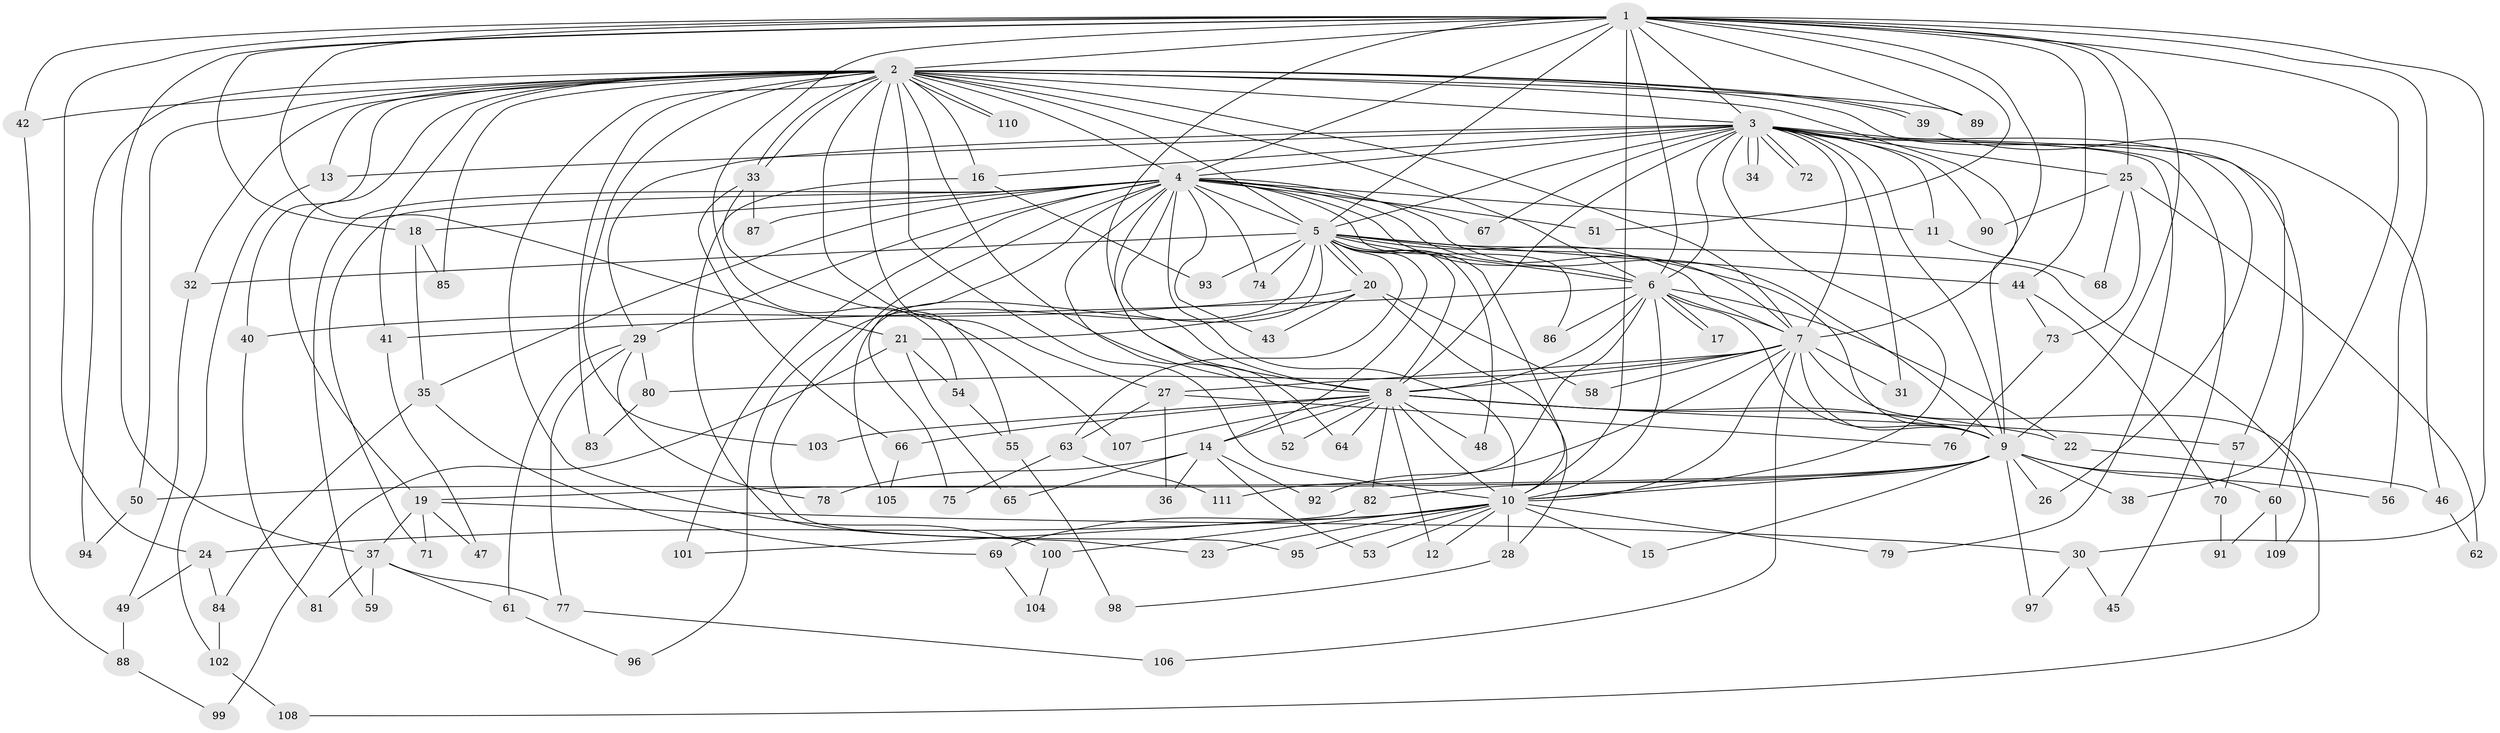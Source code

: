 // Generated by graph-tools (version 1.1) at 2025/49/03/09/25 03:49:45]
// undirected, 111 vertices, 247 edges
graph export_dot {
graph [start="1"]
  node [color=gray90,style=filled];
  1;
  2;
  3;
  4;
  5;
  6;
  7;
  8;
  9;
  10;
  11;
  12;
  13;
  14;
  15;
  16;
  17;
  18;
  19;
  20;
  21;
  22;
  23;
  24;
  25;
  26;
  27;
  28;
  29;
  30;
  31;
  32;
  33;
  34;
  35;
  36;
  37;
  38;
  39;
  40;
  41;
  42;
  43;
  44;
  45;
  46;
  47;
  48;
  49;
  50;
  51;
  52;
  53;
  54;
  55;
  56;
  57;
  58;
  59;
  60;
  61;
  62;
  63;
  64;
  65;
  66;
  67;
  68;
  69;
  70;
  71;
  72;
  73;
  74;
  75;
  76;
  77;
  78;
  79;
  80;
  81;
  82;
  83;
  84;
  85;
  86;
  87;
  88;
  89;
  90;
  91;
  92;
  93;
  94;
  95;
  96;
  97;
  98;
  99;
  100;
  101;
  102;
  103;
  104;
  105;
  106;
  107;
  108;
  109;
  110;
  111;
  1 -- 2;
  1 -- 3;
  1 -- 4;
  1 -- 5;
  1 -- 6;
  1 -- 7;
  1 -- 8;
  1 -- 9;
  1 -- 10;
  1 -- 18;
  1 -- 21;
  1 -- 24;
  1 -- 25;
  1 -- 30;
  1 -- 37;
  1 -- 38;
  1 -- 42;
  1 -- 44;
  1 -- 51;
  1 -- 54;
  1 -- 56;
  1 -- 89;
  2 -- 3;
  2 -- 4;
  2 -- 5;
  2 -- 6;
  2 -- 7;
  2 -- 8;
  2 -- 9;
  2 -- 10;
  2 -- 13;
  2 -- 16;
  2 -- 19;
  2 -- 27;
  2 -- 32;
  2 -- 33;
  2 -- 33;
  2 -- 39;
  2 -- 39;
  2 -- 40;
  2 -- 41;
  2 -- 42;
  2 -- 50;
  2 -- 55;
  2 -- 57;
  2 -- 83;
  2 -- 85;
  2 -- 89;
  2 -- 94;
  2 -- 100;
  2 -- 103;
  2 -- 110;
  2 -- 110;
  3 -- 4;
  3 -- 5;
  3 -- 6;
  3 -- 7;
  3 -- 8;
  3 -- 9;
  3 -- 10;
  3 -- 11;
  3 -- 13;
  3 -- 16;
  3 -- 25;
  3 -- 26;
  3 -- 29;
  3 -- 31;
  3 -- 34;
  3 -- 34;
  3 -- 45;
  3 -- 60;
  3 -- 67;
  3 -- 72;
  3 -- 72;
  3 -- 79;
  3 -- 90;
  4 -- 5;
  4 -- 6;
  4 -- 7;
  4 -- 8;
  4 -- 9;
  4 -- 10;
  4 -- 11;
  4 -- 18;
  4 -- 29;
  4 -- 35;
  4 -- 43;
  4 -- 51;
  4 -- 52;
  4 -- 59;
  4 -- 64;
  4 -- 67;
  4 -- 71;
  4 -- 74;
  4 -- 75;
  4 -- 86;
  4 -- 87;
  4 -- 95;
  4 -- 101;
  5 -- 6;
  5 -- 7;
  5 -- 8;
  5 -- 9;
  5 -- 10;
  5 -- 14;
  5 -- 20;
  5 -- 20;
  5 -- 32;
  5 -- 44;
  5 -- 48;
  5 -- 63;
  5 -- 74;
  5 -- 93;
  5 -- 96;
  5 -- 105;
  5 -- 109;
  6 -- 7;
  6 -- 8;
  6 -- 9;
  6 -- 10;
  6 -- 17;
  6 -- 17;
  6 -- 22;
  6 -- 41;
  6 -- 86;
  6 -- 111;
  7 -- 8;
  7 -- 9;
  7 -- 10;
  7 -- 27;
  7 -- 31;
  7 -- 58;
  7 -- 80;
  7 -- 92;
  7 -- 106;
  7 -- 108;
  8 -- 9;
  8 -- 10;
  8 -- 12;
  8 -- 14;
  8 -- 22;
  8 -- 48;
  8 -- 52;
  8 -- 57;
  8 -- 64;
  8 -- 66;
  8 -- 82;
  8 -- 103;
  8 -- 107;
  9 -- 10;
  9 -- 15;
  9 -- 19;
  9 -- 26;
  9 -- 38;
  9 -- 50;
  9 -- 56;
  9 -- 60;
  9 -- 82;
  9 -- 97;
  10 -- 12;
  10 -- 15;
  10 -- 23;
  10 -- 24;
  10 -- 28;
  10 -- 53;
  10 -- 69;
  10 -- 79;
  10 -- 95;
  10 -- 100;
  11 -- 68;
  13 -- 102;
  14 -- 36;
  14 -- 53;
  14 -- 65;
  14 -- 78;
  14 -- 92;
  16 -- 23;
  16 -- 93;
  18 -- 35;
  18 -- 85;
  19 -- 30;
  19 -- 37;
  19 -- 47;
  19 -- 71;
  20 -- 21;
  20 -- 28;
  20 -- 40;
  20 -- 43;
  20 -- 58;
  21 -- 54;
  21 -- 65;
  21 -- 99;
  22 -- 46;
  24 -- 49;
  24 -- 84;
  25 -- 62;
  25 -- 68;
  25 -- 73;
  25 -- 90;
  27 -- 36;
  27 -- 63;
  27 -- 76;
  28 -- 98;
  29 -- 61;
  29 -- 77;
  29 -- 78;
  29 -- 80;
  30 -- 45;
  30 -- 97;
  32 -- 49;
  33 -- 66;
  33 -- 87;
  33 -- 107;
  35 -- 69;
  35 -- 84;
  37 -- 59;
  37 -- 61;
  37 -- 77;
  37 -- 81;
  39 -- 46;
  40 -- 81;
  41 -- 47;
  42 -- 88;
  44 -- 70;
  44 -- 73;
  46 -- 62;
  49 -- 88;
  50 -- 94;
  54 -- 55;
  55 -- 98;
  57 -- 70;
  60 -- 91;
  60 -- 109;
  61 -- 96;
  63 -- 75;
  63 -- 111;
  66 -- 105;
  69 -- 104;
  70 -- 91;
  73 -- 76;
  77 -- 106;
  80 -- 83;
  82 -- 101;
  84 -- 102;
  88 -- 99;
  100 -- 104;
  102 -- 108;
}
